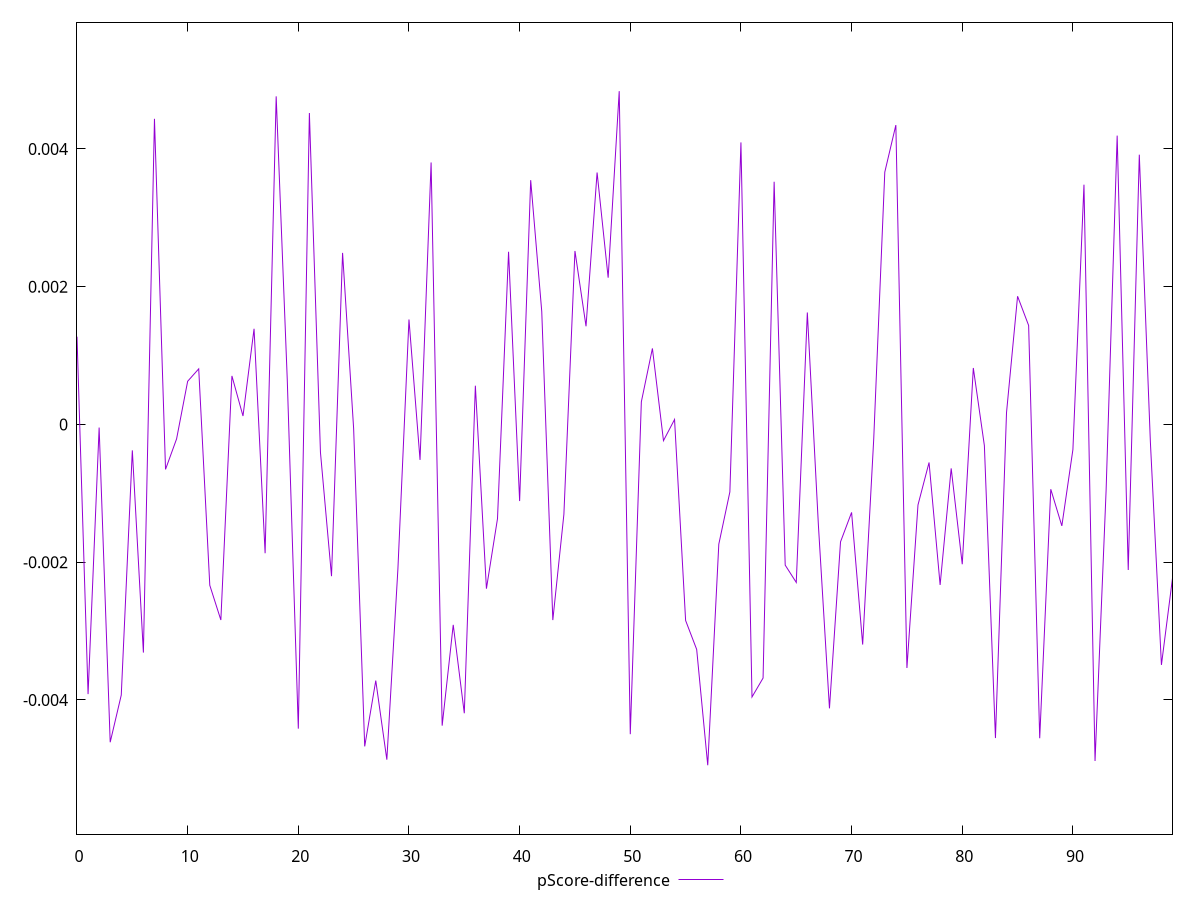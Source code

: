reset

$pScoreDifference <<EOF
0 0.0012730380957953757
1 -0.003916651980627295
2 -0.0000460351720410479
3 -0.0046149007933442565
4 -0.0039301484451516044
5 -0.00037736835267343505
6 -0.003313140429456407
7 0.004436147849862904
8 -0.0006533325843127713
9 -0.00021052715084068918
10 0.0006258902317489712
11 0.0008061825909377873
12 -0.002336113621449143
13 -0.002840270997213068
14 0.0007037485565668522
15 0.00012139410552880481
16 0.0013878511351590461
17 -0.001870680913769296
18 0.004762302314964162
19 0.0006550064235317787
20 -0.004417689827487081
21 0.004520704000734732
22 -0.00040529657675247854
23 -0.0022039871921816223
24 0.0024895075121309507
25 -0.00006372132609455683
26 -0.0046752849777554895
27 -0.0037198235785108613
28 -0.0048680172463563265
29 -0.0020983502264335097
30 0.0015229454808649567
31 -0.0005160959006105248
32 0.003802779129255529
33 -0.0043742888898824495
34 -0.0029104345965302314
35 -0.004194140444676475
36 0.0005612848863787434
37 -0.002385532714980265
38 -0.001369004254274886
39 0.0025062033910459025
40 -0.001113233750247078
41 0.003545791460542125
42 0.0016379231536168826
43 -0.002841310083906423
44 -0.0013065121863440332
45 0.0025173740932786792
46 0.001424497335498487
47 0.0036567002377261293
48 0.002129870862566108
49 0.004837808830505663
50 -0.004498277371452475
51 0.0003273534195357142
52 0.0011028372793923102
53 -0.00023660046200657536
54 0.00007105924622363702
55 -0.0028474956052154665
56 -0.003267552105765792
57 -0.004949196136367018
58 -0.0017395393140987592
59 -0.0009804924638173729
60 0.004093417772807473
61 -0.003957966393798085
62 -0.00368315421142551
63 0.0035225409714013667
64 -0.0020436180089965506
65 -0.0022949725868797177
66 0.0016240581103499352
67 -0.0014636685000434246
68 -0.00412335655898477
69 -0.0017054691945973532
70 -0.0012782401746632699
71 -0.0031964810250044717
72 -0.00021182385995843767
73 0.0036626803830397403
74 0.004345368944508321
75 -0.0035371632163800903
76 -0.0011696871601181158
77 -0.0005534011361422175
78 -0.0023311447270023544
79 -0.000638778921574823
80 -0.0020308474578796254
81 0.0008185173538467483
82 -0.0003085568800205163
83 -0.004553927579389105
84 0.0001697531369957428
85 0.0018601782362503982
86 0.0014358939229230927
87 -0.004556718356551692
88 -0.0009414961103920705
89 -0.0014738936830799299
90 -0.0003653972703405728
91 0.00348023834087674
92 -0.00488730734841325
93 -0.0009600042624480221
94 0.004192103681159964
95 -0.0021138162315587072
96 0.003915294339651099
97 -0.00025159571427191274
98 -0.0034924259954375314
99 -0.002232808852012602
EOF

set key outside below
set xrange [0:99]
set yrange [-0.005949196136367018:0.005837808830505663]
set trange [-0.005949196136367018:0.005837808830505663]
set terminal svg size 640, 500 enhanced background rgb 'white'
set output "report_00015_2021-02-09T16-11-33.973Z/mainthread-work-breakdown/samples/pages+cached+noadtech/pScore-difference/values.svg"

plot $pScoreDifference title "pScore-difference" with line

reset
